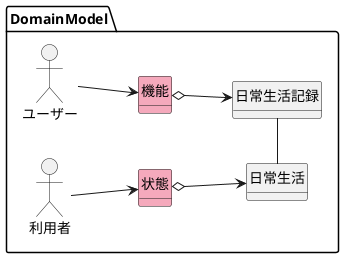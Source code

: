 @startuml DomainModel
left to right direction
hide circle
hide methods

package DomainModel {
    class 状態 #F5A9BC
    class 機能 #F5A9BC

    mix_actor 利用者 
    mix_actor ユーザー

    利用者 --> 状態
    ユーザー --> 機能
    状態 o--> 日常生活
    機能 o--> 日常生活記録
    日常生活 - 日常生活記録
}
@enduml